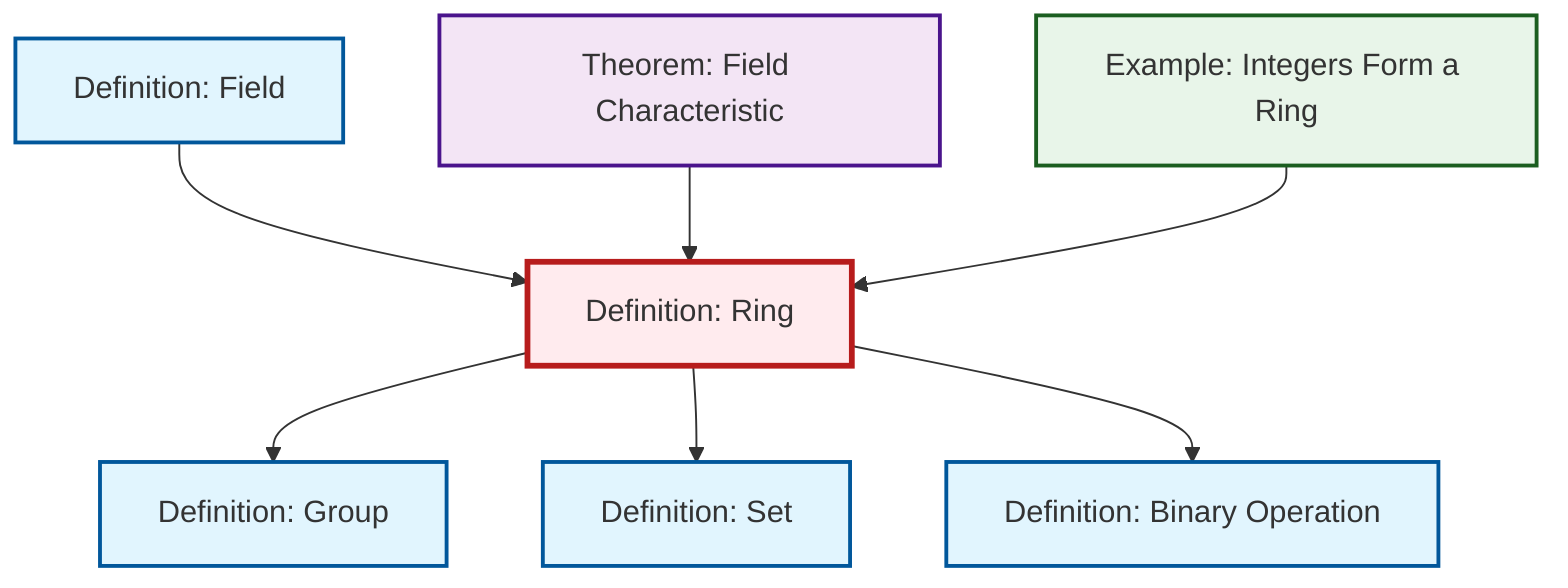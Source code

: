 graph TD
    classDef definition fill:#e1f5fe,stroke:#01579b,stroke-width:2px
    classDef theorem fill:#f3e5f5,stroke:#4a148c,stroke-width:2px
    classDef axiom fill:#fff3e0,stroke:#e65100,stroke-width:2px
    classDef example fill:#e8f5e9,stroke:#1b5e20,stroke-width:2px
    classDef current fill:#ffebee,stroke:#b71c1c,stroke-width:3px
    def-ring["Definition: Ring"]:::definition
    ex-integers-ring["Example: Integers Form a Ring"]:::example
    def-set["Definition: Set"]:::definition
    def-group["Definition: Group"]:::definition
    def-binary-operation["Definition: Binary Operation"]:::definition
    def-field["Definition: Field"]:::definition
    thm-field-characteristic["Theorem: Field Characteristic"]:::theorem
    def-ring --> def-group
    def-ring --> def-set
    def-field --> def-ring
    thm-field-characteristic --> def-ring
    def-ring --> def-binary-operation
    ex-integers-ring --> def-ring
    class def-ring current
